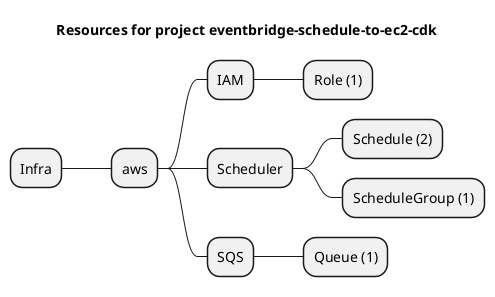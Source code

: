 @startmindmap
title Resources for project eventbridge-schedule-to-ec2-cdk
skinparam monochrome true
+ Infra
++ aws
+++ IAM
++++ Role (1)
+++ Scheduler
++++ Schedule (2)
++++ ScheduleGroup (1)
+++ SQS
++++ Queue (1)
@endmindmap